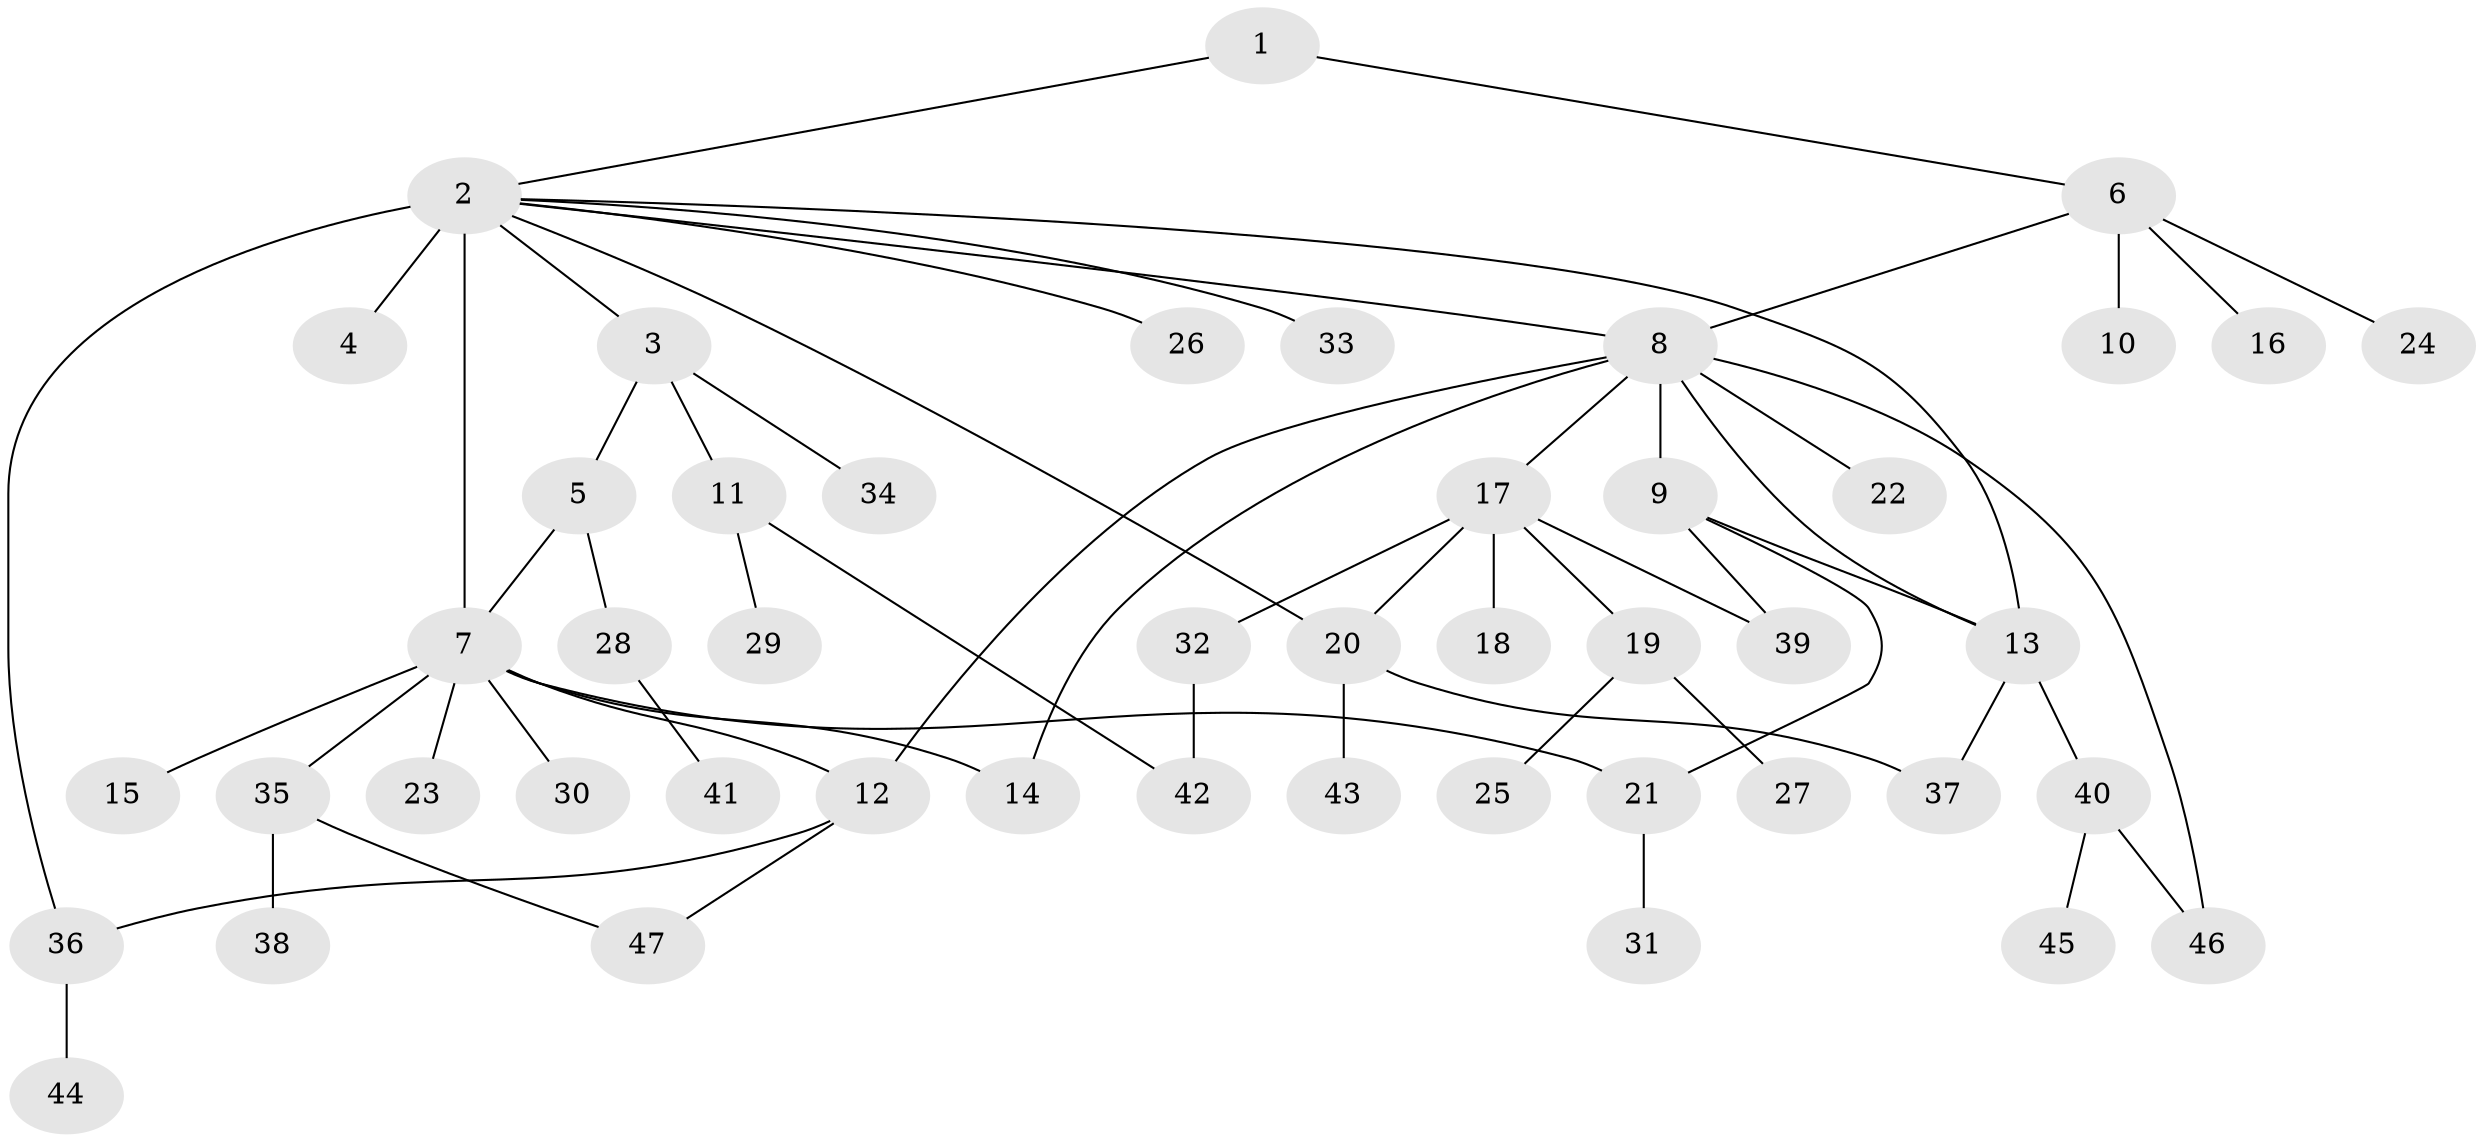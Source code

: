 // original degree distribution, {3: 0.16129032258064516, 26: 0.010752688172043012, 5: 0.043010752688172046, 2: 0.22580645161290322, 6: 0.010752688172043012, 1: 0.4838709677419355, 12: 0.010752688172043012, 4: 0.053763440860215055}
// Generated by graph-tools (version 1.1) at 2025/35/03/09/25 02:35:27]
// undirected, 47 vertices, 60 edges
graph export_dot {
graph [start="1"]
  node [color=gray90,style=filled];
  1;
  2;
  3;
  4;
  5;
  6;
  7;
  8;
  9;
  10;
  11;
  12;
  13;
  14;
  15;
  16;
  17;
  18;
  19;
  20;
  21;
  22;
  23;
  24;
  25;
  26;
  27;
  28;
  29;
  30;
  31;
  32;
  33;
  34;
  35;
  36;
  37;
  38;
  39;
  40;
  41;
  42;
  43;
  44;
  45;
  46;
  47;
  1 -- 2 [weight=1.0];
  1 -- 6 [weight=1.0];
  2 -- 3 [weight=1.0];
  2 -- 4 [weight=1.0];
  2 -- 7 [weight=15.0];
  2 -- 8 [weight=1.0];
  2 -- 13 [weight=1.0];
  2 -- 20 [weight=1.0];
  2 -- 26 [weight=1.0];
  2 -- 33 [weight=1.0];
  2 -- 36 [weight=1.0];
  3 -- 5 [weight=1.0];
  3 -- 11 [weight=1.0];
  3 -- 34 [weight=1.0];
  5 -- 7 [weight=1.0];
  5 -- 28 [weight=1.0];
  6 -- 8 [weight=1.0];
  6 -- 10 [weight=1.0];
  6 -- 16 [weight=1.0];
  6 -- 24 [weight=1.0];
  7 -- 12 [weight=1.0];
  7 -- 14 [weight=1.0];
  7 -- 15 [weight=1.0];
  7 -- 21 [weight=1.0];
  7 -- 23 [weight=1.0];
  7 -- 30 [weight=1.0];
  7 -- 35 [weight=1.0];
  8 -- 9 [weight=2.0];
  8 -- 12 [weight=1.0];
  8 -- 13 [weight=1.0];
  8 -- 14 [weight=1.0];
  8 -- 17 [weight=1.0];
  8 -- 22 [weight=1.0];
  8 -- 46 [weight=1.0];
  9 -- 13 [weight=1.0];
  9 -- 21 [weight=1.0];
  9 -- 39 [weight=1.0];
  11 -- 29 [weight=1.0];
  11 -- 42 [weight=1.0];
  12 -- 36 [weight=1.0];
  12 -- 47 [weight=1.0];
  13 -- 37 [weight=1.0];
  13 -- 40 [weight=1.0];
  17 -- 18 [weight=2.0];
  17 -- 19 [weight=1.0];
  17 -- 20 [weight=1.0];
  17 -- 32 [weight=1.0];
  17 -- 39 [weight=1.0];
  19 -- 25 [weight=1.0];
  19 -- 27 [weight=1.0];
  20 -- 37 [weight=1.0];
  20 -- 43 [weight=1.0];
  21 -- 31 [weight=1.0];
  28 -- 41 [weight=1.0];
  32 -- 42 [weight=3.0];
  35 -- 38 [weight=1.0];
  35 -- 47 [weight=1.0];
  36 -- 44 [weight=1.0];
  40 -- 45 [weight=1.0];
  40 -- 46 [weight=1.0];
}
